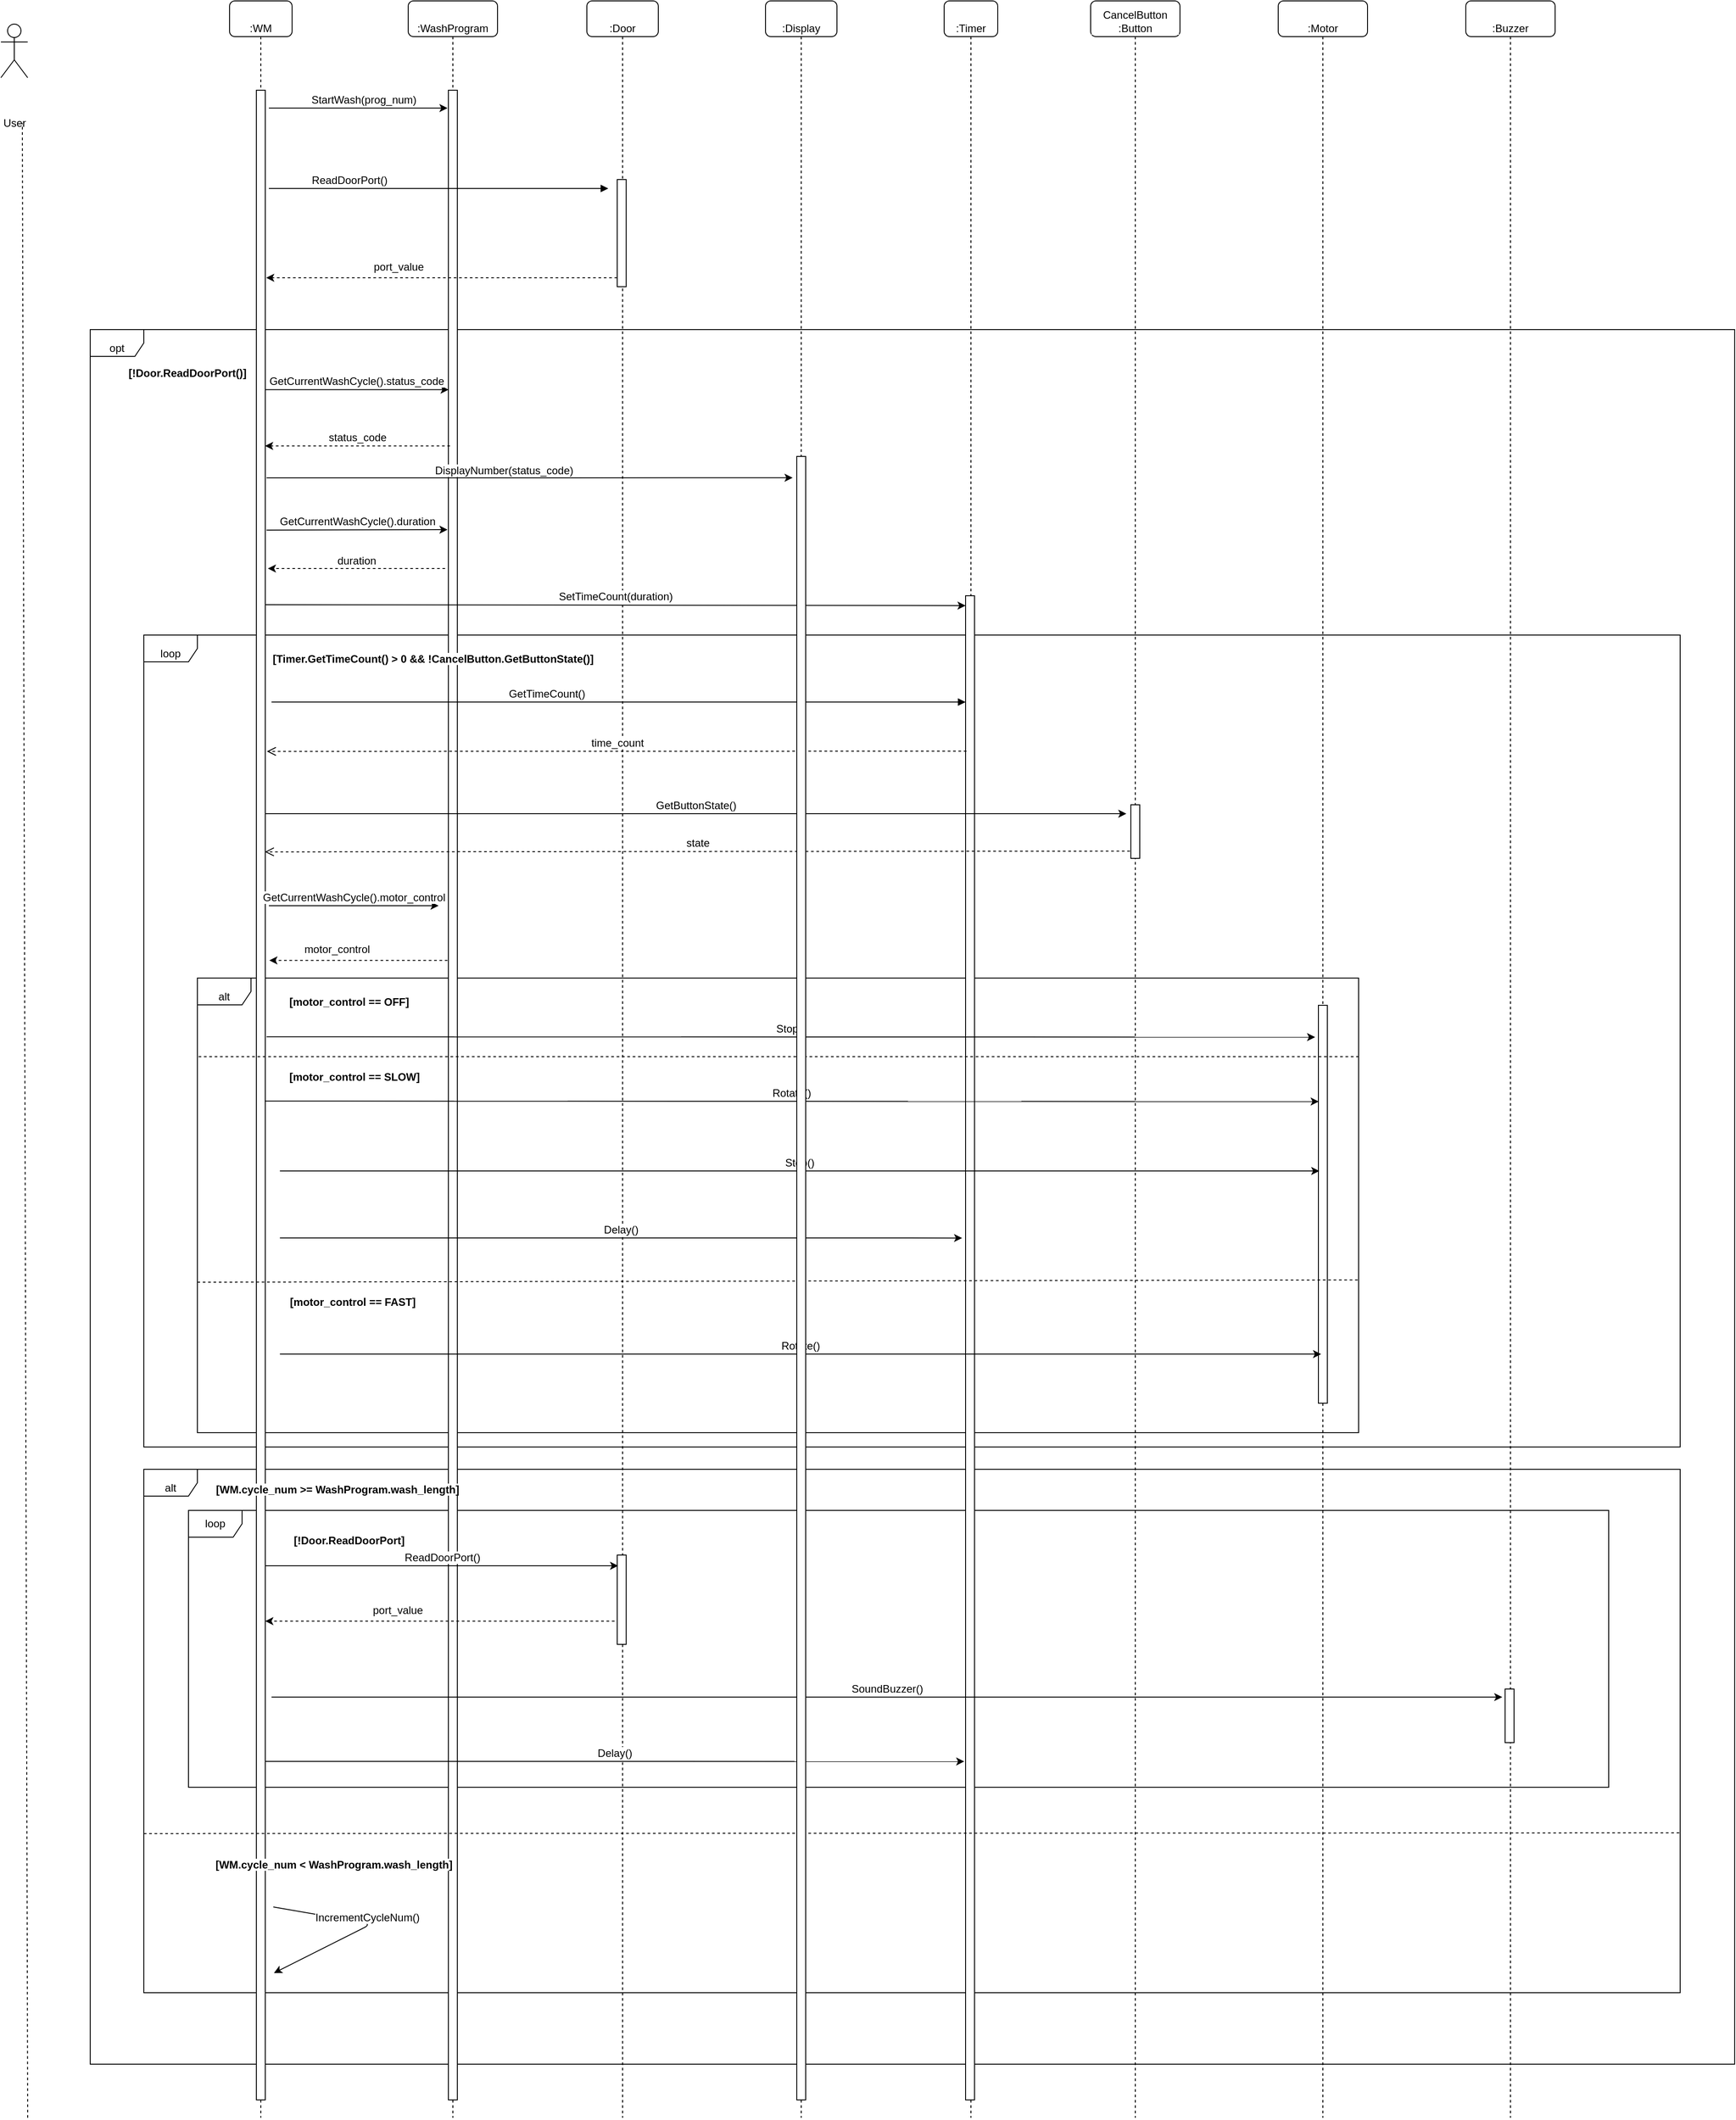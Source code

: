 <mxfile version="12.6.5" type="device"><diagram id="drpW4-IfC9wc4b-1a39J" name="Page-1"><mxGraphModel dx="6336" dy="3443" grid="1" gridSize="10" guides="1" tooltips="1" connect="1" arrows="1" fold="1" page="1" pageScale="1" pageWidth="850" pageHeight="1100" math="0" shadow="0"><root><mxCell id="0"/><mxCell id="1" parent="0"/><mxCell id="Gc8Vg8HoTm_0GrvQtpOG-1" value="opt" style="shape=umlFrame;whiteSpace=wrap;html=1;fontFamily=Helvetica;fontSize=12;labelBackgroundColor=#ffffff;verticalAlign=bottom;" vertex="1" parent="1"><mxGeometry x="-620" y="438" width="1841" height="1942" as="geometry"/></mxCell><mxCell id="Gc8Vg8HoTm_0GrvQtpOG-2" value="loop" style="shape=umlFrame;whiteSpace=wrap;html=1;fontFamily=Helvetica;fontSize=12;labelBackgroundColor=#ffffff;verticalAlign=bottom;" vertex="1" parent="1"><mxGeometry x="-560" y="780" width="1720" height="909" as="geometry"/></mxCell><mxCell id="Gc8Vg8HoTm_0GrvQtpOG-3" value="alt" style="shape=umlFrame;whiteSpace=wrap;html=1;fontFamily=Helvetica;fontSize=12;labelBackgroundColor=#ffffff;verticalAlign=bottom;" vertex="1" parent="1"><mxGeometry x="-500" y="1164" width="1300" height="509" as="geometry"/></mxCell><mxCell id="Gc8Vg8HoTm_0GrvQtpOG-4" value="alt" style="shape=umlFrame;whiteSpace=wrap;html=1;fontFamily=Helvetica;fontSize=12;labelBackgroundColor=#ffffff;verticalAlign=bottom;" vertex="1" parent="1"><mxGeometry x="-560" y="1714" width="1720" height="586" as="geometry"/></mxCell><mxCell id="Gc8Vg8HoTm_0GrvQtpOG-5" value="loop" style="shape=umlFrame;whiteSpace=wrap;html=1;labelBackgroundColor=#ffffff;fontFamily=Helvetica;fontSize=12;" vertex="1" parent="1"><mxGeometry x="-510" y="1760" width="1590" height="310" as="geometry"/></mxCell><mxCell id="Gc8Vg8HoTm_0GrvQtpOG-6" value=":WashProgram" style="shape=umlLifeline;perimeter=lifelinePerimeter;whiteSpace=wrap;html=1;container=1;collapsible=0;recursiveResize=0;outlineConnect=0;rounded=1;shadow=0;comic=0;labelBackgroundColor=#ffffff;strokeColor=#000000;strokeWidth=1;fillColor=#FFFFFF;fontFamily=Helvetica;fontSize=12;fontColor=#000000;align=center;verticalAlign=bottom;" vertex="1" parent="1"><mxGeometry x="-264" y="70" width="100" height="2370" as="geometry"/></mxCell><mxCell id="Gc8Vg8HoTm_0GrvQtpOG-7" value="" style="html=1;points=[];perimeter=orthogonalPerimeter;labelBackgroundColor=#ffffff;fontFamily=Helvetica;fontSize=12;" vertex="1" parent="Gc8Vg8HoTm_0GrvQtpOG-6"><mxGeometry x="45" y="100" width="10" height="2250" as="geometry"/></mxCell><mxCell id="Gc8Vg8HoTm_0GrvQtpOG-8" value=":Door" style="shape=umlLifeline;perimeter=lifelinePerimeter;whiteSpace=wrap;html=1;container=1;collapsible=0;recursiveResize=0;outlineConnect=0;rounded=1;shadow=0;comic=0;labelBackgroundColor=#ffffff;strokeColor=#000000;strokeWidth=1;fillColor=#FFFFFF;fontFamily=Helvetica;fontSize=12;fontColor=#000000;align=center;verticalAlign=bottom;" vertex="1" parent="1"><mxGeometry x="-64" y="70" width="80" height="2370" as="geometry"/></mxCell><mxCell id="Gc8Vg8HoTm_0GrvQtpOG-9" value="" style="html=1;points=[];perimeter=orthogonalPerimeter;labelBackgroundColor=#ffffff;fontFamily=Helvetica;fontSize=12;" vertex="1" parent="Gc8Vg8HoTm_0GrvQtpOG-8"><mxGeometry x="34" y="200" width="10" height="120" as="geometry"/></mxCell><mxCell id="Gc8Vg8HoTm_0GrvQtpOG-10" value="" style="html=1;points=[];perimeter=orthogonalPerimeter;labelBackgroundColor=#ffffff;fontFamily=Helvetica;fontSize=12;" vertex="1" parent="Gc8Vg8HoTm_0GrvQtpOG-8"><mxGeometry x="34" y="1740" width="10" height="100" as="geometry"/></mxCell><mxCell id="Gc8Vg8HoTm_0GrvQtpOG-11" value=":Timer" style="shape=umlLifeline;perimeter=lifelinePerimeter;whiteSpace=wrap;html=1;container=1;collapsible=0;recursiveResize=0;outlineConnect=0;rounded=1;shadow=0;comic=0;labelBackgroundColor=#ffffff;strokeColor=#000000;strokeWidth=1;fillColor=#FFFFFF;fontFamily=Helvetica;fontSize=12;fontColor=#000000;align=center;verticalAlign=bottom;" vertex="1" parent="1"><mxGeometry x="336" y="70" width="60" height="2370" as="geometry"/></mxCell><mxCell id="Gc8Vg8HoTm_0GrvQtpOG-12" value="" style="html=1;points=[];perimeter=orthogonalPerimeter;labelBackgroundColor=#ffffff;fontFamily=Helvetica;fontSize=12;" vertex="1" parent="Gc8Vg8HoTm_0GrvQtpOG-11"><mxGeometry x="24" y="666" width="10" height="1684" as="geometry"/></mxCell><mxCell id="Gc8Vg8HoTm_0GrvQtpOG-13" value="CancelButton :Button" style="shape=umlLifeline;perimeter=lifelinePerimeter;whiteSpace=wrap;html=1;container=1;collapsible=0;recursiveResize=0;outlineConnect=0;rounded=1;shadow=0;comic=0;labelBackgroundColor=#ffffff;strokeColor=#000000;strokeWidth=1;fillColor=#FFFFFF;fontFamily=Helvetica;fontSize=12;fontColor=#000000;align=center;verticalAlign=bottom;" vertex="1" parent="1"><mxGeometry x="500" y="70" width="100" height="2370" as="geometry"/></mxCell><mxCell id="Gc8Vg8HoTm_0GrvQtpOG-14" value="" style="html=1;points=[];perimeter=orthogonalPerimeter;labelBackgroundColor=#ffffff;fontFamily=Helvetica;fontSize=12;" vertex="1" parent="Gc8Vg8HoTm_0GrvQtpOG-13"><mxGeometry x="45" y="900" width="10" height="60" as="geometry"/></mxCell><mxCell id="Gc8Vg8HoTm_0GrvQtpOG-15" value="User" style="shape=umlActor;verticalLabelPosition=bottom;labelBackgroundColor=#ffffff;verticalAlign=bottom;html=1;fontSize=12;fontFamily=Helvetica;" vertex="1" parent="1"><mxGeometry x="-720" y="96" width="30" height="60" as="geometry"/></mxCell><mxCell id="Gc8Vg8HoTm_0GrvQtpOG-16" value="" style="endArrow=none;dashed=1;html=1;fontSize=12;fontFamily=Helvetica;labelBackgroundColor=#ffffff;verticalAlign=bottom;" edge="1" parent="1"><mxGeometry width="50" height="50" relative="1" as="geometry"><mxPoint x="-690" y="2440" as="sourcePoint"/><mxPoint x="-696" y="207.0" as="targetPoint"/></mxGeometry></mxCell><mxCell id="Gc8Vg8HoTm_0GrvQtpOG-17" value=":Motor" style="shape=umlLifeline;perimeter=lifelinePerimeter;whiteSpace=wrap;html=1;container=1;collapsible=0;recursiveResize=0;outlineConnect=0;rounded=1;shadow=0;comic=0;labelBackgroundColor=#ffffff;strokeColor=#000000;strokeWidth=1;fillColor=#FFFFFF;fontFamily=Helvetica;fontSize=12;fontColor=#000000;align=center;verticalAlign=bottom;" vertex="1" parent="1"><mxGeometry x="710" y="70" width="100" height="2370" as="geometry"/></mxCell><mxCell id="Gc8Vg8HoTm_0GrvQtpOG-18" value="" style="html=1;points=[];perimeter=orthogonalPerimeter;labelBackgroundColor=#ffffff;fontFamily=Helvetica;fontSize=12;" vertex="1" parent="Gc8Vg8HoTm_0GrvQtpOG-17"><mxGeometry x="45" y="1124.5" width="10" height="445.5" as="geometry"/></mxCell><mxCell id="Gc8Vg8HoTm_0GrvQtpOG-19" value=":WM" style="shape=umlLifeline;perimeter=lifelinePerimeter;whiteSpace=wrap;html=1;container=1;collapsible=0;recursiveResize=0;outlineConnect=0;rounded=1;shadow=0;comic=0;labelBackgroundColor=#ffffff;strokeColor=#000000;strokeWidth=1;fillColor=#FFFFFF;fontFamily=Helvetica;fontSize=12;fontColor=#000000;align=center;verticalAlign=bottom;" vertex="1" parent="1"><mxGeometry x="-464" y="70" width="70" height="2370" as="geometry"/></mxCell><mxCell id="Gc8Vg8HoTm_0GrvQtpOG-20" value="" style="html=1;points=[];perimeter=orthogonalPerimeter;labelBackgroundColor=#ffffff;fontFamily=Helvetica;fontSize=12;" vertex="1" parent="Gc8Vg8HoTm_0GrvQtpOG-19"><mxGeometry x="30" y="100" width="10" height="2250" as="geometry"/></mxCell><mxCell id="Gc8Vg8HoTm_0GrvQtpOG-21" value="StartWash(prog_num)" style="edgeStyle=orthogonalEdgeStyle;rounded=0;orthogonalLoop=1;jettySize=auto;html=1;fontFamily=Helvetica;fontSize=12;labelBackgroundColor=#ffffff;verticalAlign=bottom;" edge="1" parent="1"><mxGeometry x="0.055" relative="1" as="geometry"><mxPoint x="-420" y="190" as="sourcePoint"/><mxPoint x="-220" y="190" as="targetPoint"/><Array as="points"><mxPoint x="-336" y="190"/></Array><mxPoint as="offset"/></mxGeometry></mxCell><mxCell id="Gc8Vg8HoTm_0GrvQtpOG-22" value="GetCurrentWashCycle().status_code" style="endArrow=classic;html=1;fontFamily=Helvetica;fontSize=12;labelBackgroundColor=#ffffff;verticalAlign=bottom;exitX=0.976;exitY=0.149;exitDx=0;exitDy=0;exitPerimeter=0;entryX=0.025;entryY=0.149;entryDx=0;entryDy=0;entryPerimeter=0;" edge="1" parent="1" source="Gc8Vg8HoTm_0GrvQtpOG-20" target="Gc8Vg8HoTm_0GrvQtpOG-7"><mxGeometry width="50" height="50" relative="1" as="geometry"><mxPoint x="-412" y="506" as="sourcePoint"/><mxPoint x="-232" y="506" as="targetPoint"/></mxGeometry></mxCell><mxCell id="Gc8Vg8HoTm_0GrvQtpOG-23" value="DisplayNumber(status_code)" style="endArrow=classic;html=1;fontFamily=Helvetica;fontSize=12;labelBackgroundColor=#ffffff;verticalAlign=bottom;entryX=-0.465;entryY=0.013;entryDx=0;entryDy=0;entryPerimeter=0;" edge="1" parent="1" target="Gc8Vg8HoTm_0GrvQtpOG-58"><mxGeometry x="-0.098" y="-1" width="50" height="50" relative="1" as="geometry"><mxPoint x="-422.643" y="604" as="sourcePoint"/><mxPoint x="-31" y="604.0" as="targetPoint"/><Array as="points"/><mxPoint as="offset"/></mxGeometry></mxCell><mxCell id="Gc8Vg8HoTm_0GrvQtpOG-24" value="SetTimeCount(duration)" style="endArrow=classic;html=1;fontFamily=Helvetica;fontSize=12;labelBackgroundColor=#ffffff;verticalAlign=bottom;exitX=1.055;exitY=0.256;exitDx=0;exitDy=0;exitPerimeter=0;" edge="1" parent="1" source="Gc8Vg8HoTm_0GrvQtpOG-20"><mxGeometry width="50" height="50" relative="1" as="geometry"><mxPoint x="-410" y="747" as="sourcePoint"/><mxPoint x="360" y="747.0" as="targetPoint"/></mxGeometry></mxCell><mxCell id="Gc8Vg8HoTm_0GrvQtpOG-25" value="port_value" style="endArrow=classic;html=1;dashed=1;fontFamily=Helvetica;fontSize=12;labelBackgroundColor=#ffffff;verticalAlign=bottom;exitX=0;exitY=0.917;exitDx=0;exitDy=0;exitPerimeter=0;" edge="1" parent="1" source="Gc8Vg8HoTm_0GrvQtpOG-9"><mxGeometry x="0.246" y="-3" width="50" height="50" relative="1" as="geometry"><mxPoint x="-40" y="380" as="sourcePoint"/><mxPoint x="-423" y="380" as="targetPoint"/><mxPoint as="offset"/></mxGeometry></mxCell><mxCell id="Gc8Vg8HoTm_0GrvQtpOG-26" value="status_code" style="endArrow=classic;html=1;dashed=1;fontFamily=Helvetica;fontSize=12;labelBackgroundColor=#ffffff;verticalAlign=bottom;entryX=0.976;entryY=0.177;entryDx=0;entryDy=0;entryPerimeter=0;exitX=0.182;exitY=0.177;exitDx=0;exitDy=0;exitPerimeter=0;" edge="1" parent="1" source="Gc8Vg8HoTm_0GrvQtpOG-7" target="Gc8Vg8HoTm_0GrvQtpOG-20"><mxGeometry width="50" height="50" relative="1" as="geometry"><mxPoint x="-230.5" y="568" as="sourcePoint"/><mxPoint x="-394" y="568" as="targetPoint"/></mxGeometry></mxCell><mxCell id="Gc8Vg8HoTm_0GrvQtpOG-27" value="GetCurrentWashCycle().duration" style="endArrow=classic;html=1;fontFamily=Helvetica;fontSize=12;labelBackgroundColor=#ffffff;verticalAlign=bottom;" edge="1" parent="1"><mxGeometry width="50" height="50" relative="1" as="geometry"><mxPoint x="-422.643" y="662.45" as="sourcePoint"/><mxPoint x="-220" y="662.0" as="targetPoint"/></mxGeometry></mxCell><mxCell id="Gc8Vg8HoTm_0GrvQtpOG-28" value="duration" style="endArrow=classic;html=1;dashed=1;fontFamily=Helvetica;fontSize=12;labelBackgroundColor=#ffffff;verticalAlign=bottom;exitX=-0.367;exitY=0.238;exitDx=0;exitDy=0;exitPerimeter=0;entryX=1.29;entryY=0.238;entryDx=0;entryDy=0;entryPerimeter=0;" edge="1" parent="1" source="Gc8Vg8HoTm_0GrvQtpOG-7" target="Gc8Vg8HoTm_0GrvQtpOG-20"><mxGeometry width="50" height="50" relative="1" as="geometry"><mxPoint x="-230.5" y="704.45" as="sourcePoint"/><mxPoint x="-417" y="704.45" as="targetPoint"/></mxGeometry></mxCell><mxCell id="Gc8Vg8HoTm_0GrvQtpOG-29" value="GetButtonState()" style="endArrow=classic;html=1;fontFamily=Helvetica;fontSize=12;labelBackgroundColor=#ffffff;verticalAlign=bottom;exitX=1.011;exitY=0.36;exitDx=0;exitDy=0;exitPerimeter=0;" edge="1" parent="1" source="Gc8Vg8HoTm_0GrvQtpOG-20"><mxGeometry width="50" height="50" relative="1" as="geometry"><mxPoint x="-406" y="980" as="sourcePoint"/><mxPoint x="540" y="980" as="targetPoint"/></mxGeometry></mxCell><mxCell id="Gc8Vg8HoTm_0GrvQtpOG-30" value="GetCurrentWashCycle().motor_control" style="endArrow=classic;html=1;fontFamily=Helvetica;fontSize=12;labelBackgroundColor=#ffffff;verticalAlign=bottom;" edge="1" parent="1"><mxGeometry width="50" height="50" relative="1" as="geometry"><mxPoint x="-420" y="1083" as="sourcePoint"/><mxPoint x="-230" y="1083" as="targetPoint"/></mxGeometry></mxCell><mxCell id="Gc8Vg8HoTm_0GrvQtpOG-31" value="motor_control" style="endArrow=classic;html=1;dashed=1;fontFamily=Helvetica;fontSize=12;labelBackgroundColor=#ffffff;verticalAlign=bottom;entryX=1.456;entryY=0.433;entryDx=0;entryDy=0;entryPerimeter=0;exitX=-0.1;exitY=0.433;exitDx=0;exitDy=0;exitPerimeter=0;" edge="1" parent="1" source="Gc8Vg8HoTm_0GrvQtpOG-7" target="Gc8Vg8HoTm_0GrvQtpOG-20"><mxGeometry x="0.246" y="-3" width="50" height="50" relative="1" as="geometry"><mxPoint x="-230" y="1142" as="sourcePoint"/><mxPoint x="-410" y="1142" as="targetPoint"/><mxPoint as="offset"/></mxGeometry></mxCell><mxCell id="Gc8Vg8HoTm_0GrvQtpOG-32" value="Stop()" style="endArrow=classic;html=1;fontFamily=Helvetica;fontSize=12;labelBackgroundColor=#ffffff;verticalAlign=bottom;entryX=-0.367;entryY=0.08;entryDx=0;entryDy=0;entryPerimeter=0;exitX=1.133;exitY=0.471;exitDx=0;exitDy=0;exitPerimeter=0;" edge="1" parent="1" source="Gc8Vg8HoTm_0GrvQtpOG-20" target="Gc8Vg8HoTm_0GrvQtpOG-18"><mxGeometry width="50" height="50" relative="1" as="geometry"><mxPoint x="-415.667" y="1229" as="sourcePoint"/><mxPoint x="730" y="1226" as="targetPoint"/></mxGeometry></mxCell><mxCell id="Gc8Vg8HoTm_0GrvQtpOG-33" value="Rotate()" style="endArrow=classic;html=1;fontFamily=Helvetica;fontSize=12;labelBackgroundColor=#ffffff;verticalAlign=bottom;exitX=0.933;exitY=0.503;exitDx=0;exitDy=0;exitPerimeter=0;entryX=0.033;entryY=0.242;entryDx=0;entryDy=0;entryPerimeter=0;" edge="1" parent="1" source="Gc8Vg8HoTm_0GrvQtpOG-20" target="Gc8Vg8HoTm_0GrvQtpOG-18"><mxGeometry width="50" height="50" relative="1" as="geometry"><mxPoint x="-407.643" y="1302" as="sourcePoint"/><mxPoint x="730" y="1302" as="targetPoint"/></mxGeometry></mxCell><mxCell id="Gc8Vg8HoTm_0GrvQtpOG-34" value="Rotate()" style="endArrow=classic;html=1;fontFamily=Helvetica;fontSize=12;labelBackgroundColor=#ffffff;verticalAlign=bottom;" edge="1" parent="1"><mxGeometry width="50" height="50" relative="1" as="geometry"><mxPoint x="-407.643" y="1585" as="sourcePoint"/><mxPoint x="758" y="1585" as="targetPoint"/></mxGeometry></mxCell><mxCell id="Gc8Vg8HoTm_0GrvQtpOG-35" value="ReadDoorPort()" style="endArrow=classic;html=1;fontFamily=Helvetica;fontSize=12;labelBackgroundColor=#ffffff;verticalAlign=bottom;" edge="1" parent="1"><mxGeometry width="50" height="50" relative="1" as="geometry"><mxPoint x="-424" y="1822" as="sourcePoint"/><mxPoint x="-29" y="1822" as="targetPoint"/></mxGeometry></mxCell><mxCell id="Gc8Vg8HoTm_0GrvQtpOG-36" value="port_value" style="endArrow=classic;html=1;dashed=1;fontFamily=Helvetica;fontSize=12;labelBackgroundColor=#ffffff;verticalAlign=bottom;" edge="1" parent="1"><mxGeometry x="0.246" y="-3" width="50" height="50" relative="1" as="geometry"><mxPoint x="-33" y="1884" as="sourcePoint"/><mxPoint x="-424" y="1884" as="targetPoint"/><mxPoint as="offset"/></mxGeometry></mxCell><mxCell id="Gc8Vg8HoTm_0GrvQtpOG-37" value="SoundBuzzer()" style="endArrow=classic;html=1;fontFamily=Helvetica;fontSize=12;labelBackgroundColor=#ffffff;verticalAlign=bottom;entryX=-0.314;entryY=0.151;entryDx=0;entryDy=0;entryPerimeter=0;" edge="1" parent="1" target="Gc8Vg8HoTm_0GrvQtpOG-60"><mxGeometry width="50" height="50" relative="1" as="geometry"><mxPoint x="-417" y="1969" as="sourcePoint"/><mxPoint x="940" y="1969" as="targetPoint"/></mxGeometry></mxCell><mxCell id="Gc8Vg8HoTm_0GrvQtpOG-38" value="Delay()" style="endArrow=classic;html=1;fontFamily=Helvetica;fontSize=12;labelBackgroundColor=#ffffff;verticalAlign=bottom;entryX=-0.149;entryY=0.775;entryDx=0;entryDy=0;entryPerimeter=0;" edge="1" parent="1" target="Gc8Vg8HoTm_0GrvQtpOG-12"><mxGeometry width="50" height="50" relative="1" as="geometry"><mxPoint x="-424" y="2041" as="sourcePoint"/><mxPoint x="520.857" y="2041" as="targetPoint"/></mxGeometry></mxCell><mxCell id="Gc8Vg8HoTm_0GrvQtpOG-39" value="IncrementCycleNum()" style="endArrow=classic;html=1;fontFamily=Helvetica;fontSize=12;labelBackgroundColor=#ffffff;verticalAlign=bottom;entryX=1.095;entryY=0.985;entryDx=0;entryDy=0;entryPerimeter=0;" edge="1" parent="1"><mxGeometry width="50" height="50" relative="1" as="geometry"><mxPoint x="-415" y="2204" as="sourcePoint"/><mxPoint x="-414.265" y="2277.94" as="targetPoint"/><Array as="points"><mxPoint x="-305" y="2223"/></Array></mxGeometry></mxCell><mxCell id="Gc8Vg8HoTm_0GrvQtpOG-40" value="ReadDoorPort()" style="html=1;verticalAlign=bottom;endArrow=block;labelBackgroundColor=#ffffff;fontFamily=Helvetica;fontSize=12;edgeStyle=elbowEdgeStyle;elbow=vertical;" edge="1" parent="1"><mxGeometry x="0.129" y="-125" relative="1" as="geometry"><mxPoint x="-420" y="280" as="sourcePoint"/><Array as="points"/><mxPoint x="-40" y="280" as="targetPoint"/><mxPoint x="-125" y="-125" as="offset"/></mxGeometry></mxCell><mxCell id="Gc8Vg8HoTm_0GrvQtpOG-41" value="[!Door.ReadDoorPort()]" style="text;align=center;fontStyle=1;verticalAlign=bottom;spacingLeft=3;spacingRight=3;strokeColor=none;rotatable=0;points=[[0,0.5],[1,0.5]];portConstraint=eastwest;fontFamily=Helvetica;fontSize=12;labelBackgroundColor=#ffffff;" vertex="1" parent="1"><mxGeometry x="-551" y="470" width="80" height="26" as="geometry"/></mxCell><mxCell id="Gc8Vg8HoTm_0GrvQtpOG-42" value="Stop()" style="endArrow=classic;html=1;fontFamily=Helvetica;fontSize=12;labelBackgroundColor=#ffffff;verticalAlign=bottom;" edge="1" parent="1"><mxGeometry width="50" height="50" relative="1" as="geometry"><mxPoint x="-407.643" y="1380" as="sourcePoint"/><mxPoint x="756" y="1380" as="targetPoint"/></mxGeometry></mxCell><mxCell id="Gc8Vg8HoTm_0GrvQtpOG-43" value="Delay()" style="endArrow=classic;html=1;fontFamily=Helvetica;fontSize=12;labelBackgroundColor=#ffffff;verticalAlign=bottom;entryX=-0.384;entryY=0.427;entryDx=0;entryDy=0;entryPerimeter=0;" edge="1" parent="1" target="Gc8Vg8HoTm_0GrvQtpOG-12"><mxGeometry width="50" height="50" relative="1" as="geometry"><mxPoint x="-407.643" y="1455" as="sourcePoint"/><mxPoint x="616.857" y="1455" as="targetPoint"/></mxGeometry></mxCell><mxCell id="Gc8Vg8HoTm_0GrvQtpOG-44" value="[Timer.GetTimeCount() &gt; 0 &amp;&amp; !CancelButton.GetButtonState()]" style="text;align=center;fontStyle=1;verticalAlign=bottom;spacingLeft=3;spacingRight=3;strokeColor=none;rotatable=0;points=[[0,0.5],[1,0.5]];portConstraint=eastwest;fontFamily=Helvetica;fontSize=12;labelBackgroundColor=#ffffff;" vertex="1" parent="1"><mxGeometry x="-276" y="790" width="80" height="26" as="geometry"/></mxCell><mxCell id="Gc8Vg8HoTm_0GrvQtpOG-45" value="time_count" style="html=1;verticalAlign=bottom;endArrow=open;dashed=1;endSize=8;fontFamily=Helvetica;fontSize=12;labelBackgroundColor=#ffffff;entryX=1.178;entryY=0.329;entryDx=0;entryDy=0;entryPerimeter=0;" edge="1" parent="1" target="Gc8Vg8HoTm_0GrvQtpOG-20"><mxGeometry relative="1" as="geometry"><mxPoint x="361" y="910" as="sourcePoint"/><mxPoint x="-409" y="910" as="targetPoint"/></mxGeometry></mxCell><mxCell id="Gc8Vg8HoTm_0GrvQtpOG-46" value="state" style="html=1;verticalAlign=bottom;endArrow=open;dashed=1;endSize=8;fontFamily=Helvetica;fontSize=12;labelBackgroundColor=#ffffff;exitX=-0.103;exitY=0.865;exitDx=0;exitDy=0;exitPerimeter=0;entryX=0.956;entryY=0.379;entryDx=0;entryDy=0;entryPerimeter=0;" edge="1" parent="1" source="Gc8Vg8HoTm_0GrvQtpOG-14" target="Gc8Vg8HoTm_0GrvQtpOG-20"><mxGeometry relative="1" as="geometry"><mxPoint x="530" y="1023" as="sourcePoint"/><mxPoint x="-410" y="1023" as="targetPoint"/></mxGeometry></mxCell><mxCell id="Gc8Vg8HoTm_0GrvQtpOG-47" value="[motor_control == OFF]" style="text;align=center;fontStyle=1;verticalAlign=bottom;spacingLeft=3;spacingRight=3;strokeColor=none;rotatable=0;points=[[0,0.5],[1,0.5]];portConstraint=eastwest;fontFamily=Helvetica;fontSize=12;labelBackgroundColor=#ffffff;" vertex="1" parent="1"><mxGeometry x="-370" y="1174" width="80" height="26" as="geometry"/></mxCell><mxCell id="Gc8Vg8HoTm_0GrvQtpOG-48" value="[motor_control == SLOW]" style="text;align=center;fontStyle=1;verticalAlign=bottom;spacingLeft=3;spacingRight=3;strokeColor=none;rotatable=0;points=[[0,0.5],[1,0.5]];portConstraint=eastwest;fontFamily=Helvetica;fontSize=12;labelBackgroundColor=#ffffff;" vertex="1" parent="1"><mxGeometry x="-364" y="1258" width="80" height="26" as="geometry"/></mxCell><mxCell id="Gc8Vg8HoTm_0GrvQtpOG-49" value="[motor_control == FAST]" style="text;align=center;fontStyle=1;verticalAlign=bottom;spacingLeft=3;spacingRight=3;strokeColor=none;rotatable=0;points=[[0,0.5],[1,0.5]];portConstraint=eastwest;fontFamily=Helvetica;fontSize=12;labelBackgroundColor=#ffffff;" vertex="1" parent="1"><mxGeometry x="-366" y="1510" width="80" height="26" as="geometry"/></mxCell><mxCell id="Gc8Vg8HoTm_0GrvQtpOG-50" value="[WM.cycle_num &lt; WashProgram.wash_length]" style="text;align=center;fontStyle=1;verticalAlign=bottom;spacingLeft=3;spacingRight=3;strokeColor=none;rotatable=0;points=[[0,0.5],[1,0.5]];portConstraint=eastwest;fontFamily=Helvetica;fontSize=12;labelBackgroundColor=#ffffff;" vertex="1" parent="1"><mxGeometry x="-387" y="2140" width="80" height="26" as="geometry"/></mxCell><mxCell id="Gc8Vg8HoTm_0GrvQtpOG-51" value="GetTimeCount()" style="html=1;verticalAlign=bottom;endArrow=block;labelBackgroundColor=#ffffff;fontFamily=Helvetica;fontSize=12;edgeStyle=elbowEdgeStyle;elbow=vertical;" edge="1" parent="1" target="Gc8Vg8HoTm_0GrvQtpOG-12"><mxGeometry x="0.129" y="-125" relative="1" as="geometry"><mxPoint x="-410" y="855" as="sourcePoint"/><Array as="points"><mxPoint x="-420" y="855"/></Array><mxPoint x="300" y="852" as="targetPoint"/><mxPoint x="-125" y="-125" as="offset"/></mxGeometry></mxCell><mxCell id="Gc8Vg8HoTm_0GrvQtpOG-52" value="[WM.cycle_num &gt;= WashProgram.wash_length]" style="text;align=center;fontStyle=1;verticalAlign=bottom;spacingLeft=3;spacingRight=3;strokeColor=none;rotatable=0;points=[[0,0.5],[1,0.5]];portConstraint=eastwest;fontFamily=Helvetica;fontSize=12;labelBackgroundColor=#ffffff;" vertex="1" parent="1"><mxGeometry x="-383" y="1720" width="80" height="26" as="geometry"/></mxCell><mxCell id="Gc8Vg8HoTm_0GrvQtpOG-53" value="[!Door.ReadDoorPort]" style="text;align=center;fontStyle=1;verticalAlign=middle;spacingLeft=3;spacingRight=3;strokeColor=none;rotatable=0;points=[[0,0.5],[1,0.5]];portConstraint=eastwest;labelBackgroundColor=#ffffff;fontFamily=Helvetica;fontSize=12;" vertex="1" parent="1"><mxGeometry x="-370" y="1780" width="80" height="26" as="geometry"/></mxCell><mxCell id="Gc8Vg8HoTm_0GrvQtpOG-54" value="" style="endArrow=none;dashed=1;html=1;labelBackgroundColor=#ffffff;fontFamily=Helvetica;fontSize=12;exitX=0;exitY=0.754;exitDx=0;exitDy=0;exitPerimeter=0;" edge="1" parent="1"><mxGeometry width="50" height="50" relative="1" as="geometry"><mxPoint x="-560" y="2121.844" as="sourcePoint"/><mxPoint x="1160" y="2121" as="targetPoint"/></mxGeometry></mxCell><mxCell id="Gc8Vg8HoTm_0GrvQtpOG-55" value="" style="endArrow=none;dashed=1;html=1;labelBackgroundColor=#ffffff;fontFamily=Helvetica;fontSize=12;exitX=0.001;exitY=0.173;exitDx=0;exitDy=0;exitPerimeter=0;entryX=1.001;entryY=0.173;entryDx=0;entryDy=0;entryPerimeter=0;" edge="1" parent="1" source="Gc8Vg8HoTm_0GrvQtpOG-3" target="Gc8Vg8HoTm_0GrvQtpOG-3"><mxGeometry width="50" height="50" relative="1" as="geometry"><mxPoint x="-458" y="1250" as="sourcePoint"/><mxPoint x="-320" y="1250" as="targetPoint"/></mxGeometry></mxCell><mxCell id="Gc8Vg8HoTm_0GrvQtpOG-56" value="" style="endArrow=none;dashed=1;html=1;labelBackgroundColor=#ffffff;fontFamily=Helvetica;fontSize=12;exitX=0;exitY=0.669;exitDx=0;exitDy=0;exitPerimeter=0;entryX=1;entryY=0.664;entryDx=0;entryDy=0;entryPerimeter=0;" edge="1" parent="1" source="Gc8Vg8HoTm_0GrvQtpOG-3" target="Gc8Vg8HoTm_0GrvQtpOG-3"><mxGeometry width="50" height="50" relative="1" as="geometry"><mxPoint x="-471.004" y="1501.997" as="sourcePoint"/><mxPoint x="1274.996" y="1501.997" as="targetPoint"/></mxGeometry></mxCell><mxCell id="Gc8Vg8HoTm_0GrvQtpOG-57" value=":Display" style="shape=umlLifeline;perimeter=lifelinePerimeter;whiteSpace=wrap;html=1;container=1;collapsible=0;recursiveResize=0;outlineConnect=0;rounded=1;shadow=0;comic=0;labelBackgroundColor=#ffffff;strokeColor=#000000;strokeWidth=1;fillColor=#FFFFFF;fontFamily=Helvetica;fontSize=12;fontColor=#000000;align=center;verticalAlign=bottom;" vertex="1" parent="1"><mxGeometry x="136" y="70" width="80" height="2370" as="geometry"/></mxCell><mxCell id="Gc8Vg8HoTm_0GrvQtpOG-58" value="" style="html=1;points=[];perimeter=orthogonalPerimeter;labelBackgroundColor=#ffffff;fontFamily=Helvetica;fontSize=12;" vertex="1" parent="Gc8Vg8HoTm_0GrvQtpOG-57"><mxGeometry x="35" y="510" width="10" height="1840" as="geometry"/></mxCell><mxCell id="Gc8Vg8HoTm_0GrvQtpOG-59" value=":Buzzer" style="shape=umlLifeline;perimeter=lifelinePerimeter;whiteSpace=wrap;html=1;container=1;collapsible=0;recursiveResize=0;outlineConnect=0;rounded=1;shadow=0;comic=0;labelBackgroundColor=#ffffff;strokeColor=#000000;strokeWidth=1;fillColor=#FFFFFF;fontFamily=Helvetica;fontSize=12;fontColor=#000000;align=center;verticalAlign=bottom;" vertex="1" parent="1"><mxGeometry x="920" y="70" width="100" height="2370" as="geometry"/></mxCell><mxCell id="Gc8Vg8HoTm_0GrvQtpOG-60" value="" style="html=1;points=[];perimeter=orthogonalPerimeter;labelBackgroundColor=#ffffff;fontFamily=Helvetica;fontSize=12;" vertex="1" parent="Gc8Vg8HoTm_0GrvQtpOG-59"><mxGeometry x="44" y="1890" width="10" height="60" as="geometry"/></mxCell></root></mxGraphModel></diagram></mxfile>